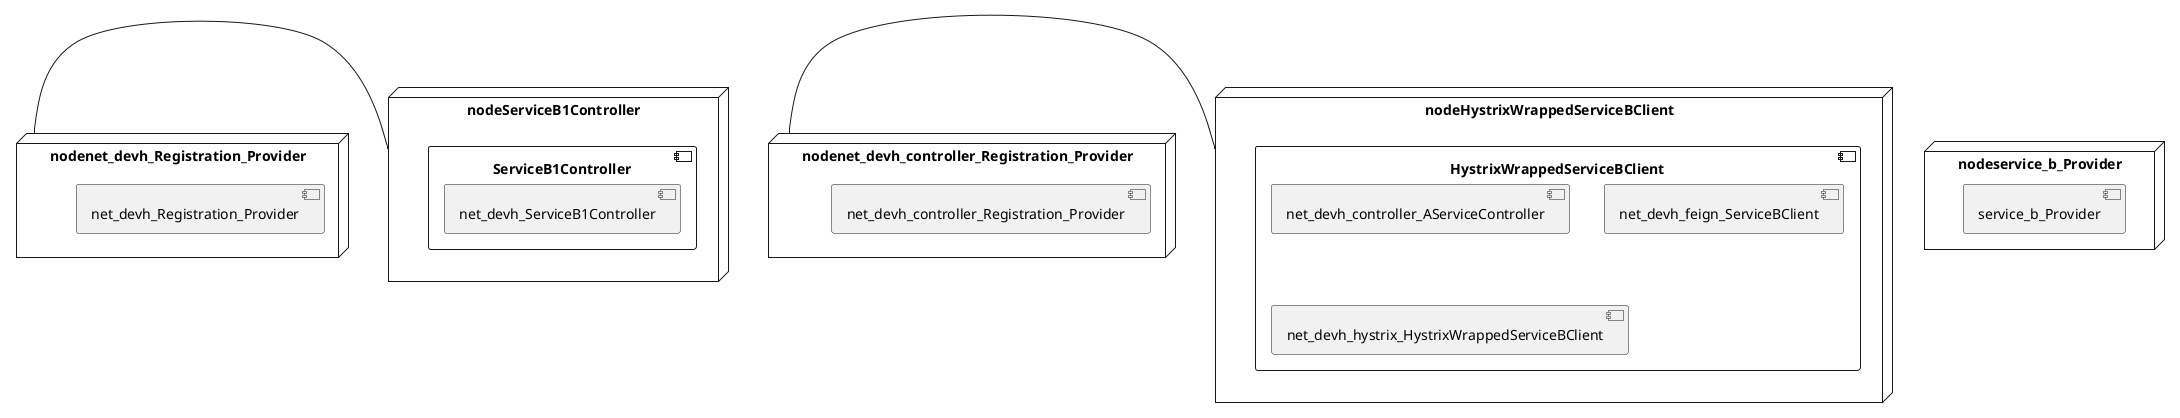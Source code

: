 @startuml
skinparam fixCircleLabelOverlapping true
skinparam componentStyle uml2
node nodeHystrixWrappedServiceBClient {
component HystrixWrappedServiceBClient {
[net_devh_controller_AServiceController] [[yidongnan-spring-cloud-netflix-example.system#_eGc0UMBFEe6zEe74aMn-zA]]
[net_devh_feign_ServiceBClient] [[yidongnan-spring-cloud-netflix-example.system#_eGc0UMBFEe6zEe74aMn-zA]]
[net_devh_hystrix_HystrixWrappedServiceBClient] [[yidongnan-spring-cloud-netflix-example.system#_eGc0UMBFEe6zEe74aMn-zA]]
}
}
node nodeServiceB1Controller {
component ServiceB1Controller {
[net_devh_ServiceB1Controller] [[yidongnan-spring-cloud-netflix-example.system#_eGc0UMBFEe6zEe74aMn-zA]]
}
}
node nodenet_devh_Registration_Provider {
[net_devh_Registration_Provider] [[yidongnan-spring-cloud-netflix-example.system#_eGc0UMBFEe6zEe74aMn-zA]]
}
node nodenet_devh_controller_Registration_Provider {
[net_devh_controller_Registration_Provider] [[yidongnan-spring-cloud-netflix-example.system#_eGc0UMBFEe6zEe74aMn-zA]]
}
node nodeservice_b_Provider {
[service_b_Provider] [[yidongnan-spring-cloud-netflix-example.system#_eGc0UMBFEe6zEe74aMn-zA]]
}
[nodenet_devh_Registration_Provider] - [nodeServiceB1Controller]
[nodenet_devh_controller_Registration_Provider] - [nodeHystrixWrappedServiceBClient]

@enduml
